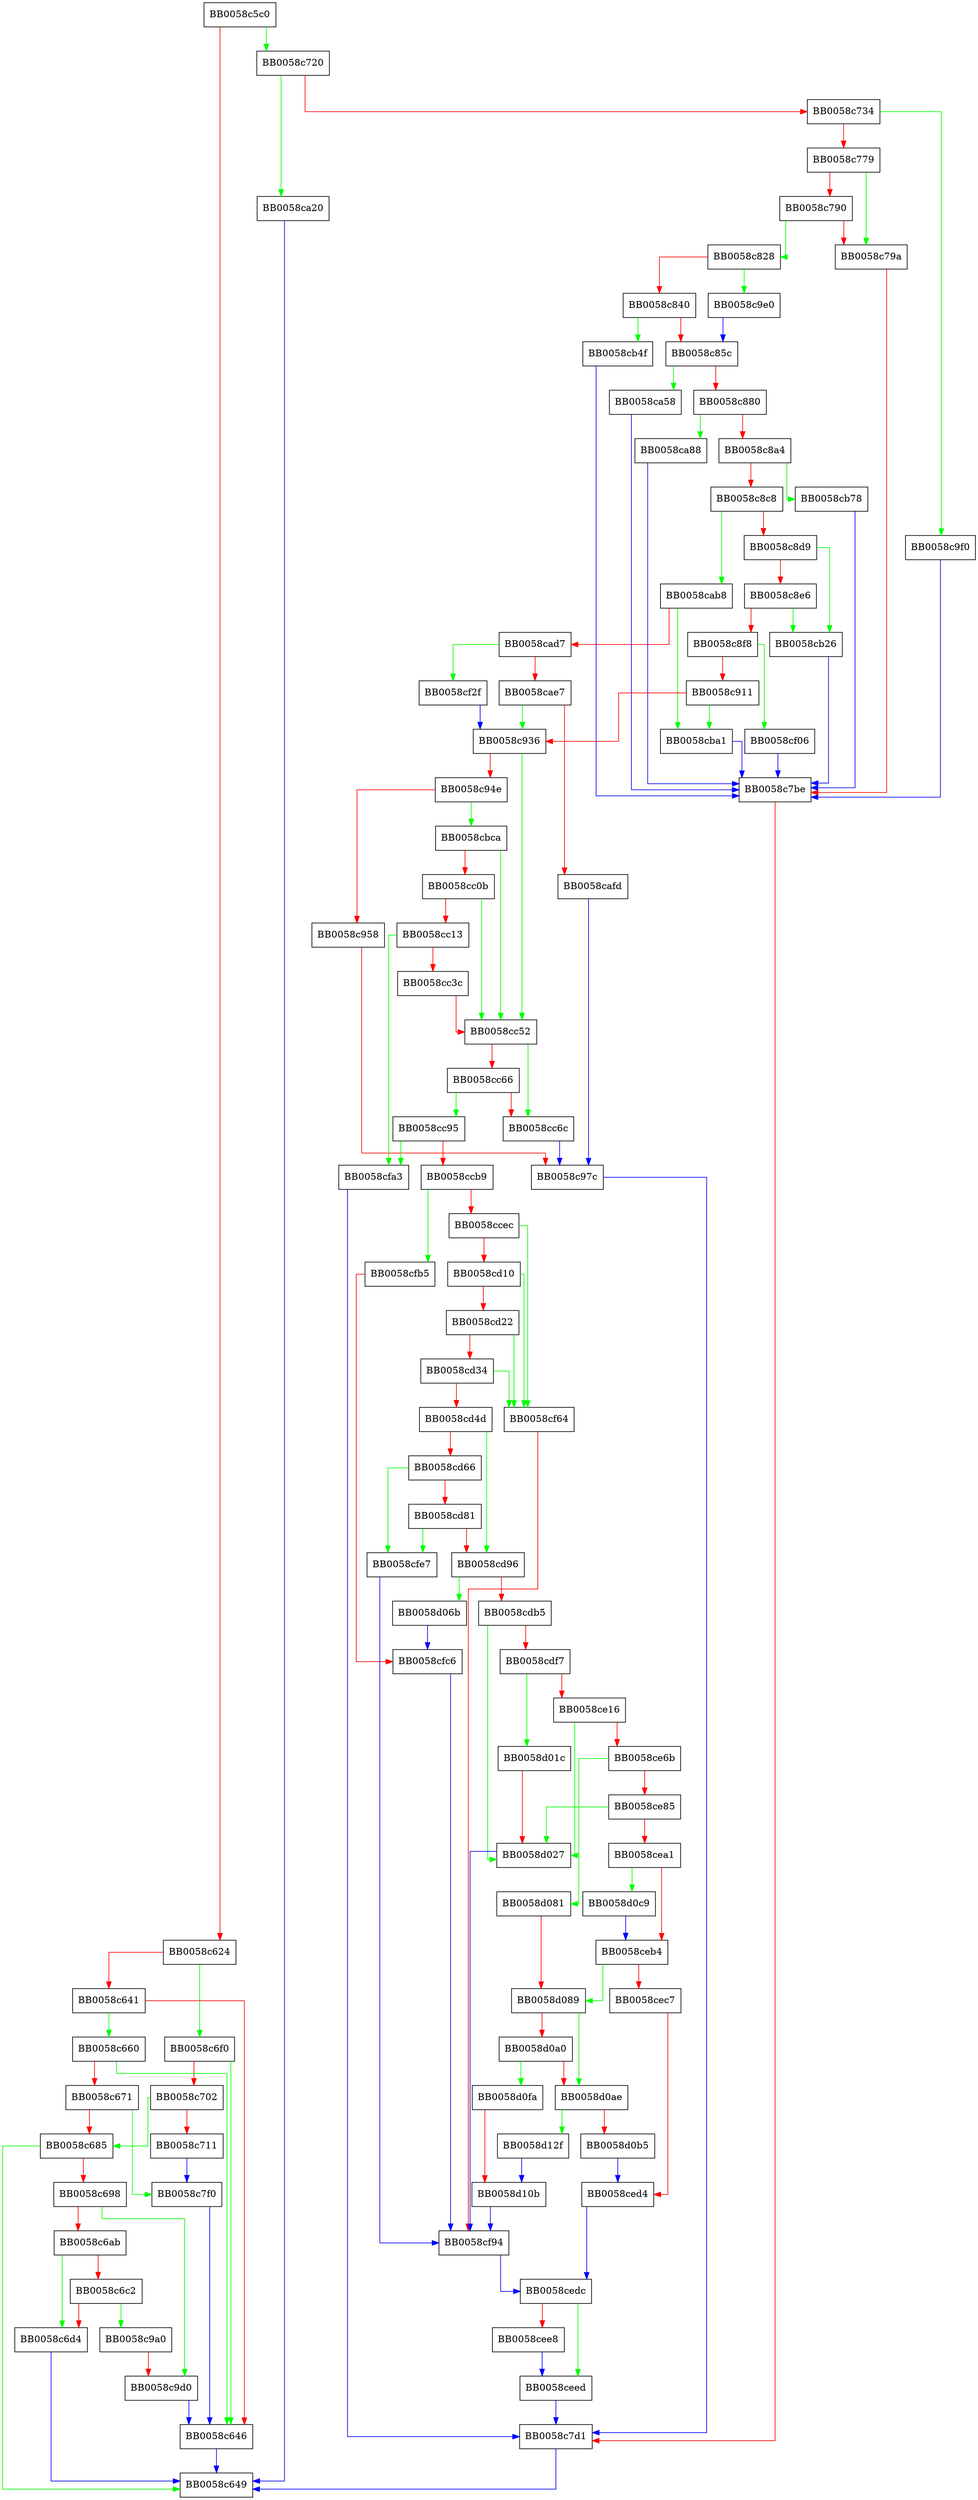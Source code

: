 digraph EC_GROUP_new_from_params {
  node [shape="box"];
  graph [splines=ortho];
  BB0058c5c0 -> BB0058c720 [color="green"];
  BB0058c5c0 -> BB0058c624 [color="red"];
  BB0058c624 -> BB0058c6f0 [color="green"];
  BB0058c624 -> BB0058c641 [color="red"];
  BB0058c641 -> BB0058c660 [color="green"];
  BB0058c641 -> BB0058c646 [color="red"];
  BB0058c646 -> BB0058c649 [color="blue"];
  BB0058c660 -> BB0058c646 [color="green"];
  BB0058c660 -> BB0058c671 [color="red"];
  BB0058c671 -> BB0058c7f0 [color="green"];
  BB0058c671 -> BB0058c685 [color="red"];
  BB0058c685 -> BB0058c649 [color="green"];
  BB0058c685 -> BB0058c698 [color="red"];
  BB0058c698 -> BB0058c9d0 [color="green"];
  BB0058c698 -> BB0058c6ab [color="red"];
  BB0058c6ab -> BB0058c6d4 [color="green"];
  BB0058c6ab -> BB0058c6c2 [color="red"];
  BB0058c6c2 -> BB0058c9a0 [color="green"];
  BB0058c6c2 -> BB0058c6d4 [color="red"];
  BB0058c6d4 -> BB0058c649 [color="blue"];
  BB0058c6f0 -> BB0058c646 [color="green"];
  BB0058c6f0 -> BB0058c702 [color="red"];
  BB0058c702 -> BB0058c685 [color="green"];
  BB0058c702 -> BB0058c711 [color="red"];
  BB0058c711 -> BB0058c7f0 [color="blue"];
  BB0058c720 -> BB0058ca20 [color="green"];
  BB0058c720 -> BB0058c734 [color="red"];
  BB0058c734 -> BB0058c9f0 [color="green"];
  BB0058c734 -> BB0058c779 [color="red"];
  BB0058c779 -> BB0058c79a [color="green"];
  BB0058c779 -> BB0058c790 [color="red"];
  BB0058c790 -> BB0058c828 [color="green"];
  BB0058c790 -> BB0058c79a [color="red"];
  BB0058c79a -> BB0058c7be [color="red"];
  BB0058c7be -> BB0058c7d1 [color="red"];
  BB0058c7d1 -> BB0058c649 [color="blue"];
  BB0058c7f0 -> BB0058c646 [color="blue"];
  BB0058c828 -> BB0058c9e0 [color="green"];
  BB0058c828 -> BB0058c840 [color="red"];
  BB0058c840 -> BB0058cb4f [color="green"];
  BB0058c840 -> BB0058c85c [color="red"];
  BB0058c85c -> BB0058ca58 [color="green"];
  BB0058c85c -> BB0058c880 [color="red"];
  BB0058c880 -> BB0058ca88 [color="green"];
  BB0058c880 -> BB0058c8a4 [color="red"];
  BB0058c8a4 -> BB0058cb78 [color="green"];
  BB0058c8a4 -> BB0058c8c8 [color="red"];
  BB0058c8c8 -> BB0058cab8 [color="green"];
  BB0058c8c8 -> BB0058c8d9 [color="red"];
  BB0058c8d9 -> BB0058cb26 [color="green"];
  BB0058c8d9 -> BB0058c8e6 [color="red"];
  BB0058c8e6 -> BB0058cb26 [color="green"];
  BB0058c8e6 -> BB0058c8f8 [color="red"];
  BB0058c8f8 -> BB0058cf06 [color="green"];
  BB0058c8f8 -> BB0058c911 [color="red"];
  BB0058c911 -> BB0058cba1 [color="green"];
  BB0058c911 -> BB0058c936 [color="red"];
  BB0058c936 -> BB0058cc52 [color="green"];
  BB0058c936 -> BB0058c94e [color="red"];
  BB0058c94e -> BB0058cbca [color="green"];
  BB0058c94e -> BB0058c958 [color="red"];
  BB0058c958 -> BB0058c97c [color="red"];
  BB0058c97c -> BB0058c7d1 [color="blue"];
  BB0058c9a0 -> BB0058c9d0 [color="red"];
  BB0058c9d0 -> BB0058c646 [color="blue"];
  BB0058c9e0 -> BB0058c85c [color="blue"];
  BB0058c9f0 -> BB0058c7be [color="blue"];
  BB0058ca20 -> BB0058c649 [color="blue"];
  BB0058ca58 -> BB0058c7be [color="blue"];
  BB0058ca88 -> BB0058c7be [color="blue"];
  BB0058cab8 -> BB0058cba1 [color="green"];
  BB0058cab8 -> BB0058cad7 [color="red"];
  BB0058cad7 -> BB0058cf2f [color="green"];
  BB0058cad7 -> BB0058cae7 [color="red"];
  BB0058cae7 -> BB0058c936 [color="green"];
  BB0058cae7 -> BB0058cafd [color="red"];
  BB0058cafd -> BB0058c97c [color="blue"];
  BB0058cb26 -> BB0058c7be [color="blue"];
  BB0058cb4f -> BB0058c7be [color="blue"];
  BB0058cb78 -> BB0058c7be [color="blue"];
  BB0058cba1 -> BB0058c7be [color="blue"];
  BB0058cbca -> BB0058cc52 [color="green"];
  BB0058cbca -> BB0058cc0b [color="red"];
  BB0058cc0b -> BB0058cc52 [color="green"];
  BB0058cc0b -> BB0058cc13 [color="red"];
  BB0058cc13 -> BB0058cfa3 [color="green"];
  BB0058cc13 -> BB0058cc3c [color="red"];
  BB0058cc3c -> BB0058cc52 [color="red"];
  BB0058cc52 -> BB0058cc6c [color="green"];
  BB0058cc52 -> BB0058cc66 [color="red"];
  BB0058cc66 -> BB0058cc95 [color="green"];
  BB0058cc66 -> BB0058cc6c [color="red"];
  BB0058cc6c -> BB0058c97c [color="blue"];
  BB0058cc95 -> BB0058cfa3 [color="green"];
  BB0058cc95 -> BB0058ccb9 [color="red"];
  BB0058ccb9 -> BB0058cfb5 [color="green"];
  BB0058ccb9 -> BB0058ccec [color="red"];
  BB0058ccec -> BB0058cf64 [color="green"];
  BB0058ccec -> BB0058cd10 [color="red"];
  BB0058cd10 -> BB0058cf64 [color="green"];
  BB0058cd10 -> BB0058cd22 [color="red"];
  BB0058cd22 -> BB0058cf64 [color="green"];
  BB0058cd22 -> BB0058cd34 [color="red"];
  BB0058cd34 -> BB0058cf64 [color="green"];
  BB0058cd34 -> BB0058cd4d [color="red"];
  BB0058cd4d -> BB0058cd96 [color="green"];
  BB0058cd4d -> BB0058cd66 [color="red"];
  BB0058cd66 -> BB0058cfe7 [color="green"];
  BB0058cd66 -> BB0058cd81 [color="red"];
  BB0058cd81 -> BB0058cfe7 [color="green"];
  BB0058cd81 -> BB0058cd96 [color="red"];
  BB0058cd96 -> BB0058d06b [color="green"];
  BB0058cd96 -> BB0058cdb5 [color="red"];
  BB0058cdb5 -> BB0058d027 [color="green"];
  BB0058cdb5 -> BB0058cdf7 [color="red"];
  BB0058cdf7 -> BB0058d01c [color="green"];
  BB0058cdf7 -> BB0058ce16 [color="red"];
  BB0058ce16 -> BB0058d027 [color="green"];
  BB0058ce16 -> BB0058ce6b [color="red"];
  BB0058ce6b -> BB0058d081 [color="green"];
  BB0058ce6b -> BB0058ce85 [color="red"];
  BB0058ce85 -> BB0058d027 [color="green"];
  BB0058ce85 -> BB0058cea1 [color="red"];
  BB0058cea1 -> BB0058d0c9 [color="green"];
  BB0058cea1 -> BB0058ceb4 [color="red"];
  BB0058ceb4 -> BB0058d089 [color="green"];
  BB0058ceb4 -> BB0058cec7 [color="red"];
  BB0058cec7 -> BB0058ced4 [color="red"];
  BB0058ced4 -> BB0058cedc [color="blue"];
  BB0058cedc -> BB0058ceed [color="green"];
  BB0058cedc -> BB0058cee8 [color="red"];
  BB0058cee8 -> BB0058ceed [color="blue"];
  BB0058ceed -> BB0058c7d1 [color="blue"];
  BB0058cf06 -> BB0058c7be [color="blue"];
  BB0058cf2f -> BB0058c936 [color="blue"];
  BB0058cf64 -> BB0058cf94 [color="red"];
  BB0058cf94 -> BB0058cedc [color="blue"];
  BB0058cfa3 -> BB0058c7d1 [color="blue"];
  BB0058cfb5 -> BB0058cfc6 [color="red"];
  BB0058cfc6 -> BB0058cf94 [color="blue"];
  BB0058cfe7 -> BB0058cf94 [color="blue"];
  BB0058d01c -> BB0058d027 [color="red"];
  BB0058d027 -> BB0058cf94 [color="blue"];
  BB0058d06b -> BB0058cfc6 [color="blue"];
  BB0058d081 -> BB0058d089 [color="red"];
  BB0058d089 -> BB0058d0ae [color="green"];
  BB0058d089 -> BB0058d0a0 [color="red"];
  BB0058d0a0 -> BB0058d0fa [color="green"];
  BB0058d0a0 -> BB0058d0ae [color="red"];
  BB0058d0ae -> BB0058d12f [color="green"];
  BB0058d0ae -> BB0058d0b5 [color="red"];
  BB0058d0b5 -> BB0058ced4 [color="blue"];
  BB0058d0c9 -> BB0058ceb4 [color="blue"];
  BB0058d0fa -> BB0058d10b [color="red"];
  BB0058d10b -> BB0058cf94 [color="blue"];
  BB0058d12f -> BB0058d10b [color="blue"];
}